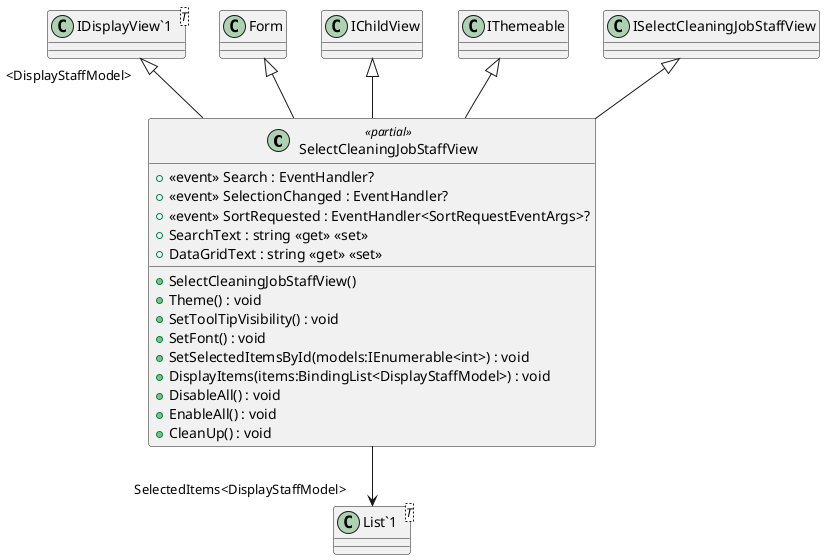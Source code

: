 @startuml
class SelectCleaningJobStaffView <<partial>> {
    +  <<event>> Search : EventHandler? 
    +  <<event>> SelectionChanged : EventHandler? 
    +  <<event>> SortRequested : EventHandler<SortRequestEventArgs>? 
    + SelectCleaningJobStaffView()
    + Theme() : void
    + SetToolTipVisibility() : void
    + SetFont() : void
    + SearchText : string <<get>> <<set>>
    + SetSelectedItemsById(models:IEnumerable<int>) : void
    + DataGridText : string <<get>> <<set>>
    + DisplayItems(items:BindingList<DisplayStaffModel>) : void
    + DisableAll() : void
    + EnableAll() : void
    + CleanUp() : void
}
class "IDisplayView`1"<T> {
}
class "List`1"<T> {
}
Form <|-- SelectCleaningJobStaffView
"IDisplayView`1" "<DisplayStaffModel>" <|-- SelectCleaningJobStaffView
IChildView <|-- SelectCleaningJobStaffView
IThemeable <|-- SelectCleaningJobStaffView
ISelectCleaningJobStaffView <|-- SelectCleaningJobStaffView
SelectCleaningJobStaffView --> "SelectedItems<DisplayStaffModel>" "List`1"
@enduml
